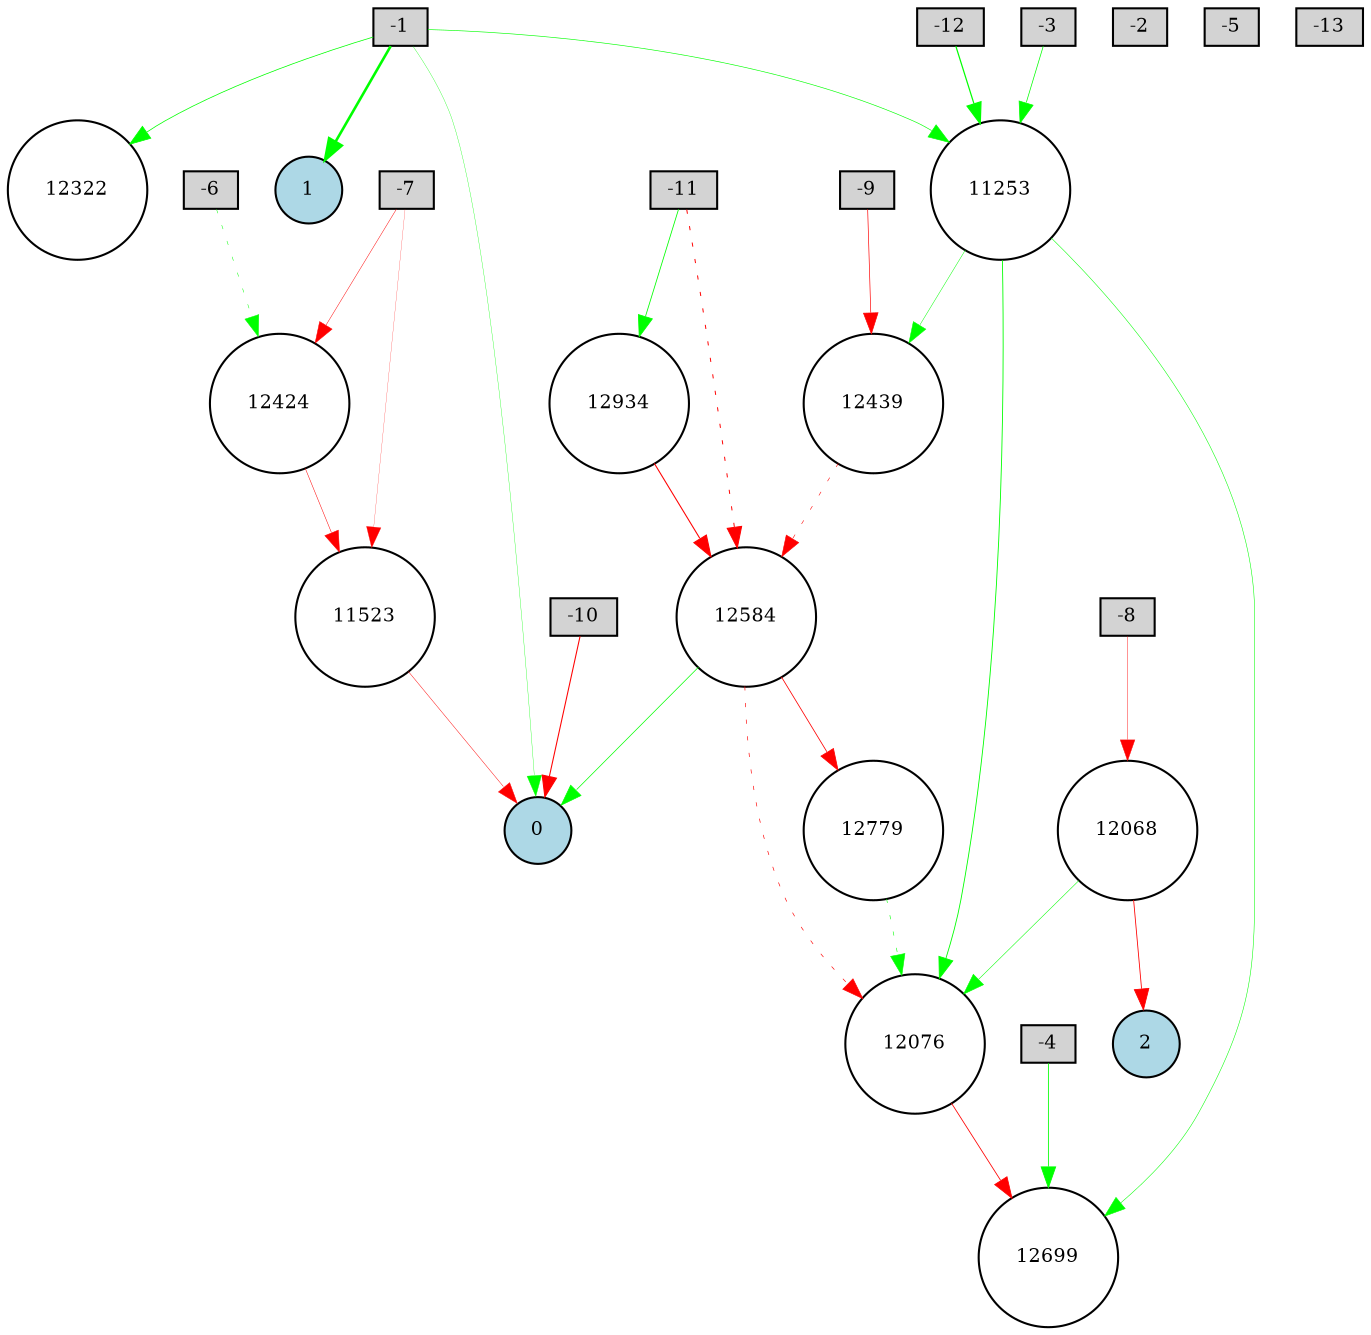digraph {
	node [fontsize=9 height=0.2 shape=circle width=0.2]
	-1 [fillcolor=lightgray shape=box style=filled]
	-2 [fillcolor=lightgray shape=box style=filled]
	-3 [fillcolor=lightgray shape=box style=filled]
	-4 [fillcolor=lightgray shape=box style=filled]
	-5 [fillcolor=lightgray shape=box style=filled]
	-6 [fillcolor=lightgray shape=box style=filled]
	-7 [fillcolor=lightgray shape=box style=filled]
	-8 [fillcolor=lightgray shape=box style=filled]
	-9 [fillcolor=lightgray shape=box style=filled]
	-10 [fillcolor=lightgray shape=box style=filled]
	-11 [fillcolor=lightgray shape=box style=filled]
	-12 [fillcolor=lightgray shape=box style=filled]
	-13 [fillcolor=lightgray shape=box style=filled]
	0 [fillcolor=lightblue style=filled]
	1 [fillcolor=lightblue style=filled]
	2 [fillcolor=lightblue style=filled]
	11523 [fillcolor=white style=filled]
	12068 [fillcolor=white style=filled]
	12322 [fillcolor=white style=filled]
	12934 [fillcolor=white style=filled]
	12424 [fillcolor=white style=filled]
	12584 [fillcolor=white style=filled]
	12779 [fillcolor=white style=filled]
	12076 [fillcolor=white style=filled]
	11253 [fillcolor=white style=filled]
	12439 [fillcolor=white style=filled]
	12699 [fillcolor=white style=filled]
	-1 -> 1 [color=green penwidth=1.248569588091026 style=solid]
	-1 -> 11253 [color=green penwidth=0.301055958091483 style=solid]
	12068 -> 2 [color=red penwidth=0.3985689213870869 style=solid]
	-8 -> 12068 [color=red penwidth=0.20316794712157293 style=solid]
	-1 -> 12322 [color=green penwidth=0.35774968682771346 style=solid]
	-3 -> 11253 [color=green penwidth=0.3477168224577101 style=solid]
	11523 -> 0 [color=red penwidth=0.21761498908970348 style=solid]
	-12 -> 11253 [color=green penwidth=0.5843884314304467 style=solid]
	-11 -> 12584 [color=red penwidth=0.47059599937715135 style=dotted]
	12584 -> 12076 [color=red penwidth=0.3115946868858631 style=dotted]
	-10 -> 0 [color=red penwidth=0.5091214931778726 style=solid]
	12439 -> 12584 [color=red penwidth=0.2679025224358962 style=dotted]
	-6 -> 12424 [color=green penwidth=0.23262424390203895 style=dotted]
	12076 -> 12699 [color=red penwidth=0.3894672529533447 style=solid]
	-1 -> 0 [color=green penwidth=0.15853089001288156 style=solid]
	12424 -> 11523 [color=red penwidth=0.23898179031166644 style=solid]
	12584 -> 0 [color=green penwidth=0.3387065335259619 style=solid]
	11253 -> 12699 [color=green penwidth=0.25569606469571926 style=solid]
	12584 -> 12779 [color=red penwidth=0.3808780960043341 style=solid]
	12779 -> 12076 [color=green penwidth=0.2752310051907075 style=dotted]
	11253 -> 12439 [color=green penwidth=0.22928194478418354 style=solid]
	12068 -> 12076 [color=green penwidth=0.2554596196297836 style=solid]
	-9 -> 12439 [color=red penwidth=0.32234353082187717 style=solid]
	11253 -> 12076 [color=green penwidth=0.41613502745738495 style=solid]
	-4 -> 12699 [color=green penwidth=0.3982438151634573 style=solid]
	-7 -> 12424 [color=red penwidth=0.22510182006830817 style=solid]
	-11 -> 12934 [color=green penwidth=0.3929253079624464 style=solid]
	12934 -> 12584 [color=red penwidth=0.5142857618223122 style=solid]
	-7 -> 11523 [color=red penwidth=0.1071818400898354 style=solid]
}
